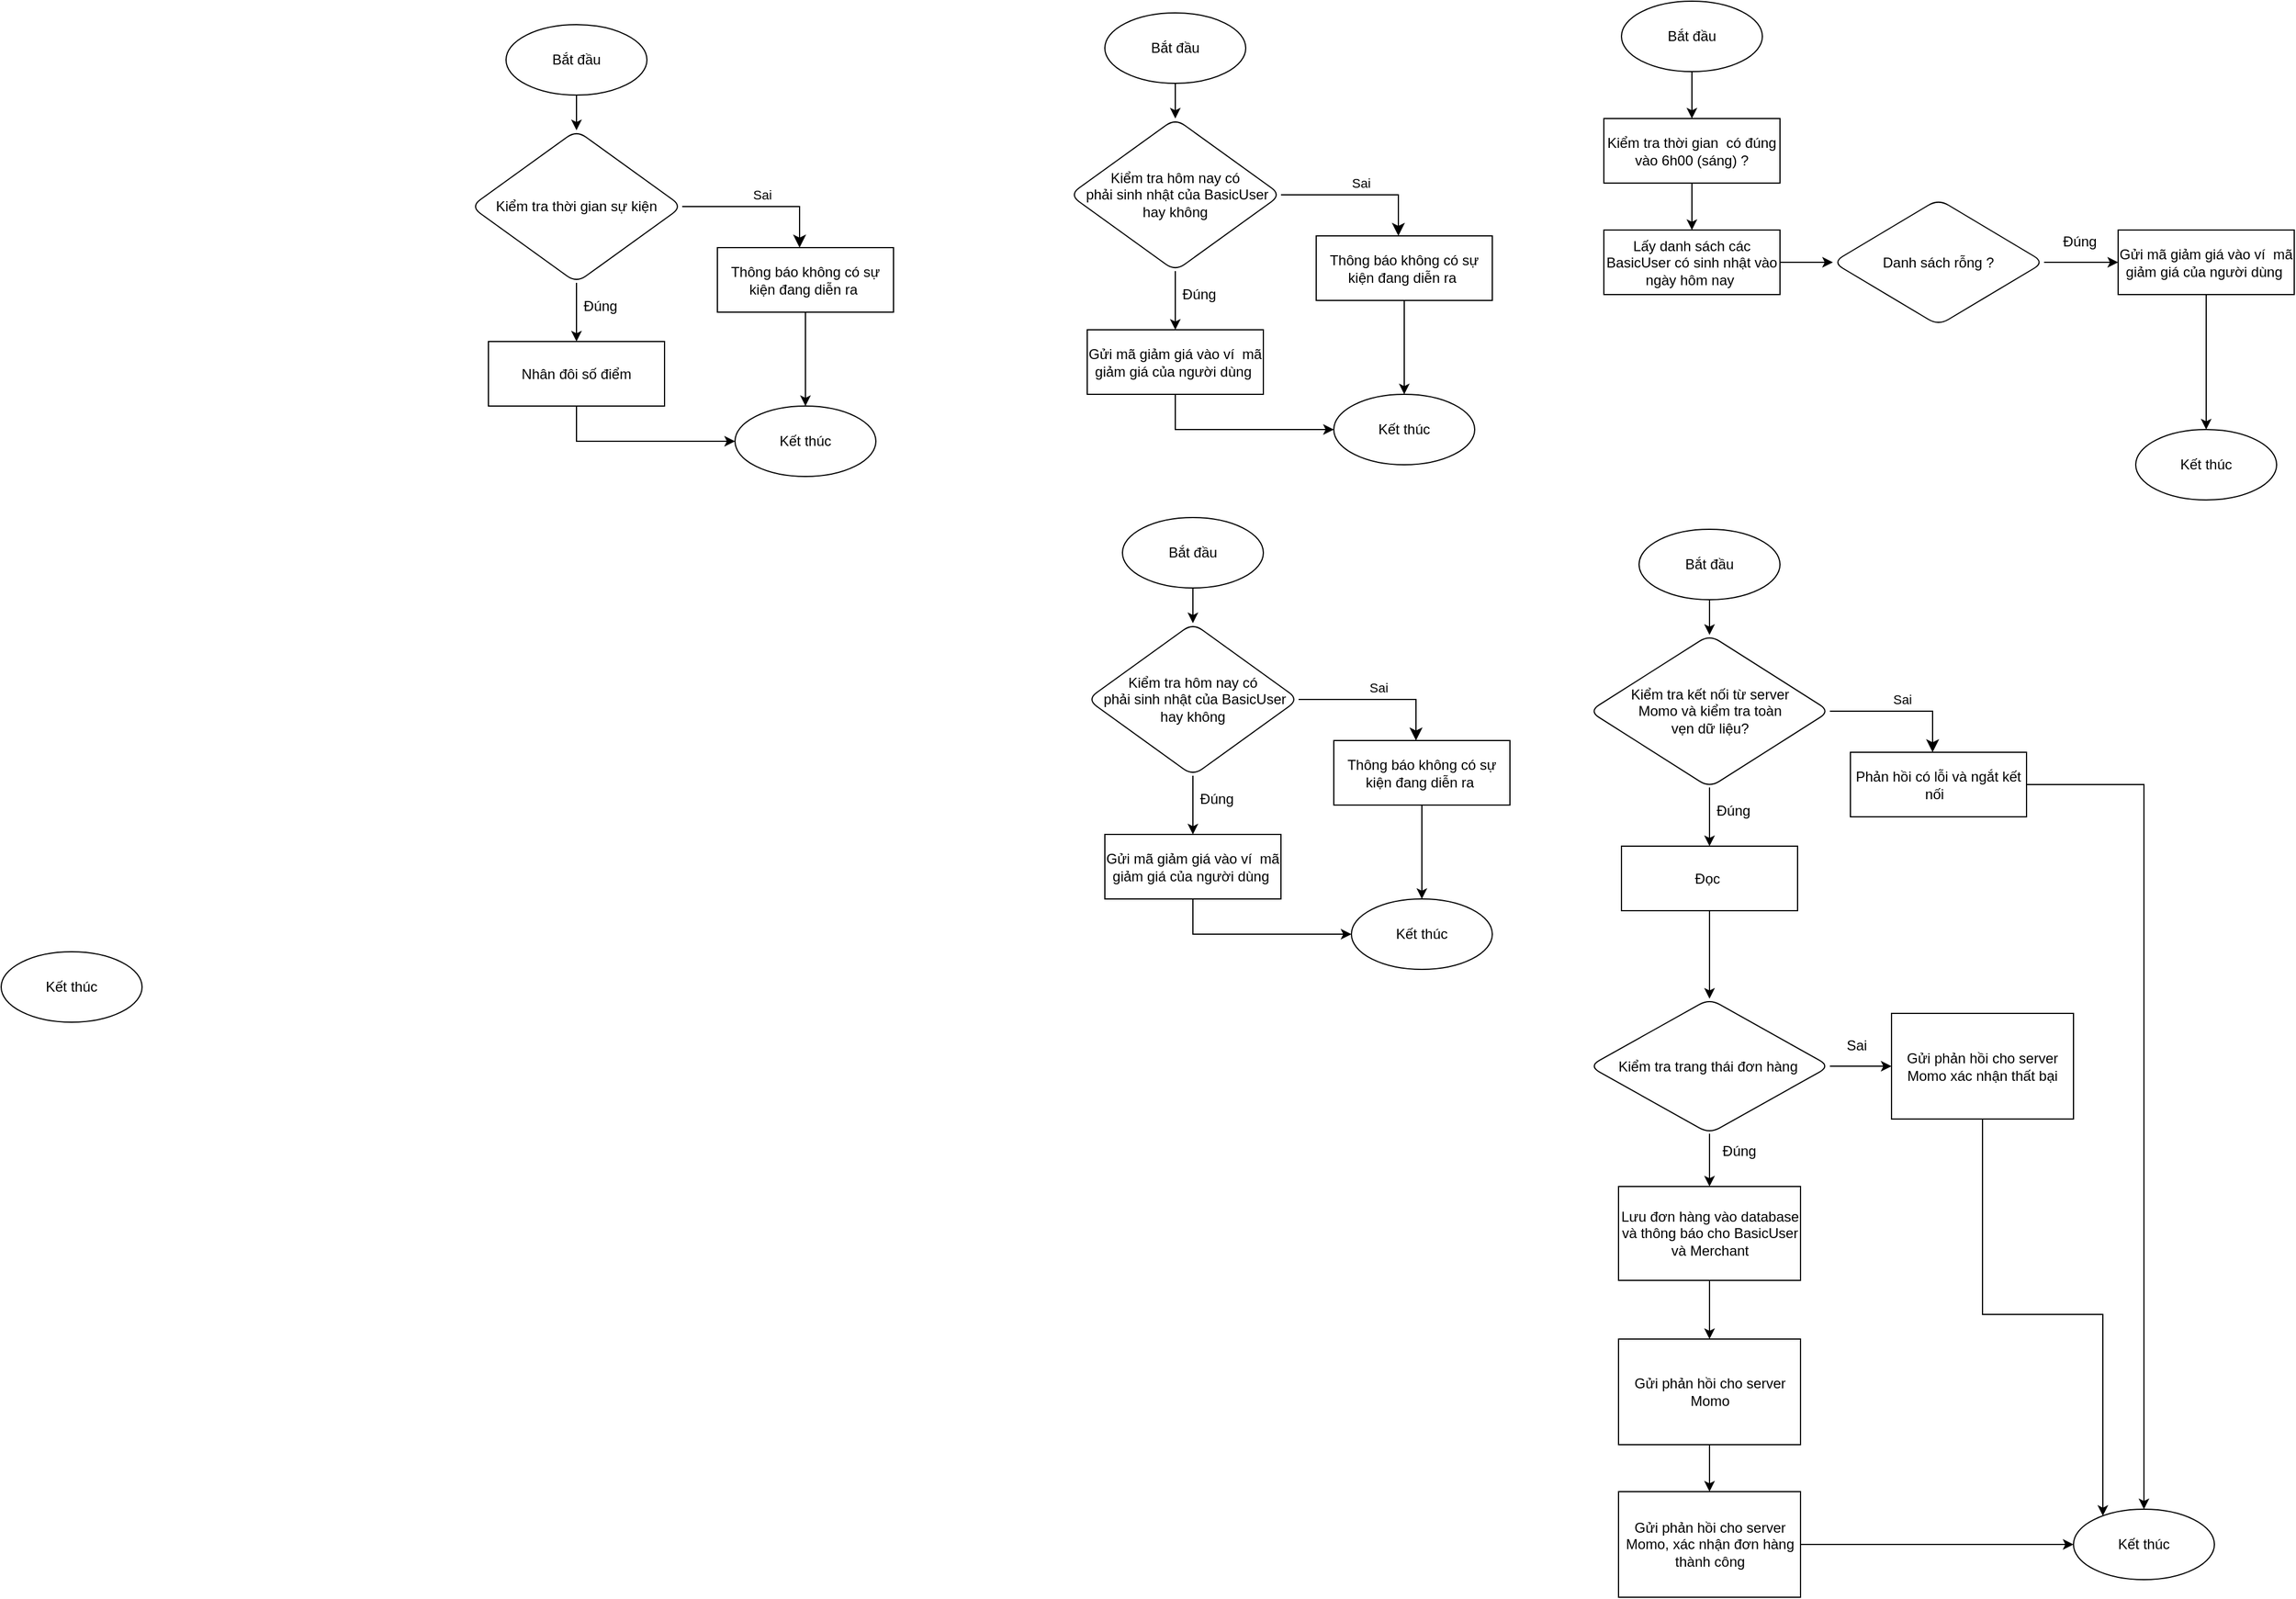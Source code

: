 <mxfile version="15.8.8" type="github">
  <diagram id="C5RBs43oDa-KdzZeNtuy" name="Page-1">
    <mxGraphModel dx="1021" dy="1698" grid="1" gridSize="10" guides="1" tooltips="1" connect="1" arrows="1" fold="1" page="1" pageScale="1" pageWidth="827" pageHeight="1169" math="0" shadow="0">
      <root>
        <mxCell id="WIyWlLk6GJQsqaUBKTNV-0" />
        <mxCell id="WIyWlLk6GJQsqaUBKTNV-1" parent="WIyWlLk6GJQsqaUBKTNV-0" />
        <mxCell id="OwRMZqoqTo7RuuSNm70h-23" value="Kết thúc" style="ellipse;whiteSpace=wrap;html=1;rounded=1;shadow=0;strokeWidth=1;glass=0;" vertex="1" parent="WIyWlLk6GJQsqaUBKTNV-1">
          <mxGeometry x="160" y="800" width="120" height="60" as="geometry" />
        </mxCell>
        <mxCell id="OwRMZqoqTo7RuuSNm70h-27" value="Sai" style="edgeStyle=orthogonalEdgeStyle;rounded=0;html=1;jettySize=auto;orthogonalLoop=1;fontSize=11;endArrow=classic;endFill=1;endSize=8;strokeWidth=1;shadow=0;labelBackgroundColor=none;" edge="1" parent="WIyWlLk6GJQsqaUBKTNV-1" source="OwRMZqoqTo7RuuSNm70h-37" target="OwRMZqoqTo7RuuSNm70h-30">
          <mxGeometry y="10" relative="1" as="geometry">
            <mxPoint as="offset" />
            <mxPoint x="740" y="165" as="sourcePoint" />
            <Array as="points">
              <mxPoint x="840" y="165" />
            </Array>
          </mxGeometry>
        </mxCell>
        <mxCell id="OwRMZqoqTo7RuuSNm70h-28" value="" style="edgeStyle=orthogonalEdgeStyle;rounded=0;orthogonalLoop=1;jettySize=auto;html=1;endArrow=classic;endFill=1;entryX=0.5;entryY=0;entryDx=0;entryDy=0;exitX=0.5;exitY=1;exitDx=0;exitDy=0;" edge="1" parent="WIyWlLk6GJQsqaUBKTNV-1" source="OwRMZqoqTo7RuuSNm70h-37" target="OwRMZqoqTo7RuuSNm70h-35">
          <mxGeometry relative="1" as="geometry">
            <mxPoint x="650" y="240" as="sourcePoint" />
            <mxPoint x="650" y="365" as="targetPoint" />
          </mxGeometry>
        </mxCell>
        <mxCell id="OwRMZqoqTo7RuuSNm70h-29" value="" style="edgeStyle=orthogonalEdgeStyle;rounded=0;orthogonalLoop=1;jettySize=auto;html=1;endArrow=classic;endFill=1;" edge="1" parent="WIyWlLk6GJQsqaUBKTNV-1" source="OwRMZqoqTo7RuuSNm70h-30" target="OwRMZqoqTo7RuuSNm70h-33">
          <mxGeometry relative="1" as="geometry" />
        </mxCell>
        <mxCell id="OwRMZqoqTo7RuuSNm70h-30" value="Thông báo không có sự kiện đang diễn ra&amp;nbsp;" style="rounded=0;whiteSpace=wrap;html=1;" vertex="1" parent="WIyWlLk6GJQsqaUBKTNV-1">
          <mxGeometry x="770" y="200" width="150" height="55" as="geometry" />
        </mxCell>
        <mxCell id="OwRMZqoqTo7RuuSNm70h-31" value="" style="edgeStyle=orthogonalEdgeStyle;rounded=0;orthogonalLoop=1;jettySize=auto;html=1;endArrow=classic;endFill=1;" edge="1" parent="WIyWlLk6GJQsqaUBKTNV-1" source="OwRMZqoqTo7RuuSNm70h-32" target="OwRMZqoqTo7RuuSNm70h-37">
          <mxGeometry relative="1" as="geometry">
            <mxPoint x="650" y="90" as="targetPoint" />
          </mxGeometry>
        </mxCell>
        <mxCell id="OwRMZqoqTo7RuuSNm70h-32" value="Bắt đầu" style="ellipse;whiteSpace=wrap;html=1;rounded=1;shadow=0;strokeWidth=1;glass=0;" vertex="1" parent="WIyWlLk6GJQsqaUBKTNV-1">
          <mxGeometry x="590" y="10" width="120" height="60" as="geometry" />
        </mxCell>
        <mxCell id="OwRMZqoqTo7RuuSNm70h-33" value="Kết thúc" style="ellipse;whiteSpace=wrap;html=1;rounded=1;shadow=0;strokeWidth=1;glass=0;" vertex="1" parent="WIyWlLk6GJQsqaUBKTNV-1">
          <mxGeometry x="785" y="335" width="120" height="60" as="geometry" />
        </mxCell>
        <mxCell id="OwRMZqoqTo7RuuSNm70h-52" style="edgeStyle=orthogonalEdgeStyle;rounded=0;orthogonalLoop=1;jettySize=auto;html=1;exitX=0.5;exitY=1;exitDx=0;exitDy=0;entryX=0;entryY=0.5;entryDx=0;entryDy=0;" edge="1" parent="WIyWlLk6GJQsqaUBKTNV-1" source="OwRMZqoqTo7RuuSNm70h-35" target="OwRMZqoqTo7RuuSNm70h-33">
          <mxGeometry relative="1" as="geometry" />
        </mxCell>
        <mxCell id="OwRMZqoqTo7RuuSNm70h-35" value="Nhân đôi số điểm" style="rounded=0;whiteSpace=wrap;html=1;" vertex="1" parent="WIyWlLk6GJQsqaUBKTNV-1">
          <mxGeometry x="575" y="280" width="150" height="55" as="geometry" />
        </mxCell>
        <mxCell id="OwRMZqoqTo7RuuSNm70h-36" value="Đúng" style="text;html=1;align=center;verticalAlign=middle;resizable=0;points=[];autosize=1;strokeColor=none;fillColor=none;" vertex="1" parent="WIyWlLk6GJQsqaUBKTNV-1">
          <mxGeometry x="650" y="240" width="40" height="20" as="geometry" />
        </mxCell>
        <mxCell id="OwRMZqoqTo7RuuSNm70h-37" value="Kiểm tra thời gian sự kiện" style="rhombus;whiteSpace=wrap;html=1;rounded=1;shadow=0;strokeWidth=1;glass=0;" vertex="1" parent="WIyWlLk6GJQsqaUBKTNV-1">
          <mxGeometry x="560" y="100" width="180" height="130" as="geometry" />
        </mxCell>
        <mxCell id="OwRMZqoqTo7RuuSNm70h-53" value="Sai" style="edgeStyle=orthogonalEdgeStyle;rounded=0;html=1;jettySize=auto;orthogonalLoop=1;fontSize=11;endArrow=classic;endFill=1;endSize=8;strokeWidth=1;shadow=0;labelBackgroundColor=none;" edge="1" parent="WIyWlLk6GJQsqaUBKTNV-1" source="OwRMZqoqTo7RuuSNm70h-63" target="OwRMZqoqTo7RuuSNm70h-56">
          <mxGeometry y="10" relative="1" as="geometry">
            <mxPoint as="offset" />
            <mxPoint x="1250" y="155" as="sourcePoint" />
            <Array as="points">
              <mxPoint x="1350" y="155" />
            </Array>
          </mxGeometry>
        </mxCell>
        <mxCell id="OwRMZqoqTo7RuuSNm70h-54" value="" style="edgeStyle=orthogonalEdgeStyle;rounded=0;orthogonalLoop=1;jettySize=auto;html=1;endArrow=classic;endFill=1;entryX=0.5;entryY=0;entryDx=0;entryDy=0;exitX=0.5;exitY=1;exitDx=0;exitDy=0;" edge="1" parent="WIyWlLk6GJQsqaUBKTNV-1" source="OwRMZqoqTo7RuuSNm70h-63" target="OwRMZqoqTo7RuuSNm70h-61">
          <mxGeometry relative="1" as="geometry">
            <mxPoint x="1160" y="230" as="sourcePoint" />
            <mxPoint x="1160" y="355" as="targetPoint" />
          </mxGeometry>
        </mxCell>
        <mxCell id="OwRMZqoqTo7RuuSNm70h-55" value="" style="edgeStyle=orthogonalEdgeStyle;rounded=0;orthogonalLoop=1;jettySize=auto;html=1;endArrow=classic;endFill=1;" edge="1" parent="WIyWlLk6GJQsqaUBKTNV-1" source="OwRMZqoqTo7RuuSNm70h-56" target="OwRMZqoqTo7RuuSNm70h-59">
          <mxGeometry relative="1" as="geometry" />
        </mxCell>
        <mxCell id="OwRMZqoqTo7RuuSNm70h-56" value="Thông báo không có sự kiện đang diễn ra&amp;nbsp;" style="rounded=0;whiteSpace=wrap;html=1;" vertex="1" parent="WIyWlLk6GJQsqaUBKTNV-1">
          <mxGeometry x="1280" y="190" width="150" height="55" as="geometry" />
        </mxCell>
        <mxCell id="OwRMZqoqTo7RuuSNm70h-57" value="" style="edgeStyle=orthogonalEdgeStyle;rounded=0;orthogonalLoop=1;jettySize=auto;html=1;endArrow=classic;endFill=1;" edge="1" parent="WIyWlLk6GJQsqaUBKTNV-1" source="OwRMZqoqTo7RuuSNm70h-58" target="OwRMZqoqTo7RuuSNm70h-63">
          <mxGeometry relative="1" as="geometry">
            <mxPoint x="1160" y="80" as="targetPoint" />
          </mxGeometry>
        </mxCell>
        <mxCell id="OwRMZqoqTo7RuuSNm70h-58" value="Bắt đầu" style="ellipse;whiteSpace=wrap;html=1;rounded=1;shadow=0;strokeWidth=1;glass=0;" vertex="1" parent="WIyWlLk6GJQsqaUBKTNV-1">
          <mxGeometry x="1100" width="120" height="60" as="geometry" />
        </mxCell>
        <mxCell id="OwRMZqoqTo7RuuSNm70h-59" value="Kết thúc" style="ellipse;whiteSpace=wrap;html=1;rounded=1;shadow=0;strokeWidth=1;glass=0;" vertex="1" parent="WIyWlLk6GJQsqaUBKTNV-1">
          <mxGeometry x="1295" y="325" width="120" height="60" as="geometry" />
        </mxCell>
        <mxCell id="OwRMZqoqTo7RuuSNm70h-60" style="edgeStyle=orthogonalEdgeStyle;rounded=0;orthogonalLoop=1;jettySize=auto;html=1;exitX=0.5;exitY=1;exitDx=0;exitDy=0;entryX=0;entryY=0.5;entryDx=0;entryDy=0;" edge="1" parent="WIyWlLk6GJQsqaUBKTNV-1" source="OwRMZqoqTo7RuuSNm70h-61" target="OwRMZqoqTo7RuuSNm70h-59">
          <mxGeometry relative="1" as="geometry" />
        </mxCell>
        <mxCell id="OwRMZqoqTo7RuuSNm70h-61" value="Gửi mã giảm giá vào ví&amp;nbsp; mã giảm giá của người dùng&amp;nbsp;" style="rounded=0;whiteSpace=wrap;html=1;" vertex="1" parent="WIyWlLk6GJQsqaUBKTNV-1">
          <mxGeometry x="1085" y="270" width="150" height="55" as="geometry" />
        </mxCell>
        <mxCell id="OwRMZqoqTo7RuuSNm70h-62" value="Đúng" style="text;html=1;align=center;verticalAlign=middle;resizable=0;points=[];autosize=1;strokeColor=none;fillColor=none;" vertex="1" parent="WIyWlLk6GJQsqaUBKTNV-1">
          <mxGeometry x="1160" y="230" width="40" height="20" as="geometry" />
        </mxCell>
        <mxCell id="OwRMZqoqTo7RuuSNm70h-63" value="Kiểm tra hôm nay có&lt;br&gt;&amp;nbsp;phải sinh nhật của BasicUser hay không" style="rhombus;whiteSpace=wrap;html=1;rounded=1;shadow=0;strokeWidth=1;glass=0;" vertex="1" parent="WIyWlLk6GJQsqaUBKTNV-1">
          <mxGeometry x="1070" y="90" width="180" height="130" as="geometry" />
        </mxCell>
        <mxCell id="OwRMZqoqTo7RuuSNm70h-76" value="" style="edgeStyle=orthogonalEdgeStyle;rounded=0;orthogonalLoop=1;jettySize=auto;html=1;" edge="1" parent="WIyWlLk6GJQsqaUBKTNV-1" source="OwRMZqoqTo7RuuSNm70h-69" target="OwRMZqoqTo7RuuSNm70h-75">
          <mxGeometry relative="1" as="geometry" />
        </mxCell>
        <mxCell id="OwRMZqoqTo7RuuSNm70h-69" value="Bắt đầu" style="ellipse;whiteSpace=wrap;html=1;rounded=1;shadow=0;strokeWidth=1;glass=0;" vertex="1" parent="WIyWlLk6GJQsqaUBKTNV-1">
          <mxGeometry x="1540" y="-10" width="120" height="60" as="geometry" />
        </mxCell>
        <mxCell id="OwRMZqoqTo7RuuSNm70h-70" value="Kết thúc" style="ellipse;whiteSpace=wrap;html=1;rounded=1;shadow=0;strokeWidth=1;glass=0;" vertex="1" parent="WIyWlLk6GJQsqaUBKTNV-1">
          <mxGeometry x="1978" y="355" width="120" height="60" as="geometry" />
        </mxCell>
        <mxCell id="OwRMZqoqTo7RuuSNm70h-85" value="" style="edgeStyle=orthogonalEdgeStyle;rounded=0;orthogonalLoop=1;jettySize=auto;html=1;" edge="1" parent="WIyWlLk6GJQsqaUBKTNV-1" source="OwRMZqoqTo7RuuSNm70h-72" target="OwRMZqoqTo7RuuSNm70h-70">
          <mxGeometry relative="1" as="geometry" />
        </mxCell>
        <mxCell id="OwRMZqoqTo7RuuSNm70h-72" value="Gửi mã giảm giá vào ví&amp;nbsp; mã giảm giá của người dùng&amp;nbsp;" style="rounded=0;whiteSpace=wrap;html=1;" vertex="1" parent="WIyWlLk6GJQsqaUBKTNV-1">
          <mxGeometry x="1963" y="185" width="150" height="55" as="geometry" />
        </mxCell>
        <mxCell id="OwRMZqoqTo7RuuSNm70h-73" value="Đúng" style="text;html=1;align=center;verticalAlign=middle;resizable=0;points=[];autosize=1;strokeColor=none;fillColor=none;" vertex="1" parent="WIyWlLk6GJQsqaUBKTNV-1">
          <mxGeometry x="1910" y="185" width="40" height="20" as="geometry" />
        </mxCell>
        <mxCell id="OwRMZqoqTo7RuuSNm70h-86" value="" style="edgeStyle=orthogonalEdgeStyle;rounded=0;orthogonalLoop=1;jettySize=auto;html=1;" edge="1" parent="WIyWlLk6GJQsqaUBKTNV-1" source="OwRMZqoqTo7RuuSNm70h-74" target="OwRMZqoqTo7RuuSNm70h-72">
          <mxGeometry relative="1" as="geometry" />
        </mxCell>
        <mxCell id="OwRMZqoqTo7RuuSNm70h-74" value="Danh sách rỗng ?" style="rhombus;whiteSpace=wrap;html=1;rounded=1;shadow=0;strokeWidth=1;glass=0;" vertex="1" parent="WIyWlLk6GJQsqaUBKTNV-1">
          <mxGeometry x="1720" y="158.75" width="180" height="107.5" as="geometry" />
        </mxCell>
        <mxCell id="OwRMZqoqTo7RuuSNm70h-79" value="" style="edgeStyle=orthogonalEdgeStyle;rounded=0;orthogonalLoop=1;jettySize=auto;html=1;" edge="1" parent="WIyWlLk6GJQsqaUBKTNV-1" source="OwRMZqoqTo7RuuSNm70h-75" target="OwRMZqoqTo7RuuSNm70h-78">
          <mxGeometry relative="1" as="geometry" />
        </mxCell>
        <mxCell id="OwRMZqoqTo7RuuSNm70h-75" value="Kiểm tra thời gian&amp;nbsp; có đúng vào 6h00 (sáng) ?" style="rounded=0;whiteSpace=wrap;html=1;" vertex="1" parent="WIyWlLk6GJQsqaUBKTNV-1">
          <mxGeometry x="1525" y="90" width="150" height="55" as="geometry" />
        </mxCell>
        <mxCell id="OwRMZqoqTo7RuuSNm70h-80" value="" style="edgeStyle=orthogonalEdgeStyle;rounded=0;orthogonalLoop=1;jettySize=auto;html=1;" edge="1" parent="WIyWlLk6GJQsqaUBKTNV-1" source="OwRMZqoqTo7RuuSNm70h-78" target="OwRMZqoqTo7RuuSNm70h-74">
          <mxGeometry relative="1" as="geometry" />
        </mxCell>
        <mxCell id="OwRMZqoqTo7RuuSNm70h-78" value="Lấy danh sách các BasicUser có sinh nhật vào ngày hôm nay&amp;nbsp;" style="rounded=0;whiteSpace=wrap;html=1;" vertex="1" parent="WIyWlLk6GJQsqaUBKTNV-1">
          <mxGeometry x="1525" y="185" width="150" height="55" as="geometry" />
        </mxCell>
        <mxCell id="OwRMZqoqTo7RuuSNm70h-87" value="Sai" style="edgeStyle=orthogonalEdgeStyle;rounded=0;html=1;jettySize=auto;orthogonalLoop=1;fontSize=11;endArrow=classic;endFill=1;endSize=8;strokeWidth=1;shadow=0;labelBackgroundColor=none;" edge="1" parent="WIyWlLk6GJQsqaUBKTNV-1" source="OwRMZqoqTo7RuuSNm70h-97" target="OwRMZqoqTo7RuuSNm70h-90">
          <mxGeometry y="10" relative="1" as="geometry">
            <mxPoint as="offset" />
            <mxPoint x="1265" y="585" as="sourcePoint" />
            <Array as="points">
              <mxPoint x="1365" y="585" />
            </Array>
          </mxGeometry>
        </mxCell>
        <mxCell id="OwRMZqoqTo7RuuSNm70h-88" value="" style="edgeStyle=orthogonalEdgeStyle;rounded=0;orthogonalLoop=1;jettySize=auto;html=1;endArrow=classic;endFill=1;entryX=0.5;entryY=0;entryDx=0;entryDy=0;exitX=0.5;exitY=1;exitDx=0;exitDy=0;" edge="1" parent="WIyWlLk6GJQsqaUBKTNV-1" source="OwRMZqoqTo7RuuSNm70h-97" target="OwRMZqoqTo7RuuSNm70h-95">
          <mxGeometry relative="1" as="geometry">
            <mxPoint x="1175" y="660" as="sourcePoint" />
            <mxPoint x="1175" y="785" as="targetPoint" />
          </mxGeometry>
        </mxCell>
        <mxCell id="OwRMZqoqTo7RuuSNm70h-89" value="" style="edgeStyle=orthogonalEdgeStyle;rounded=0;orthogonalLoop=1;jettySize=auto;html=1;endArrow=classic;endFill=1;" edge="1" parent="WIyWlLk6GJQsqaUBKTNV-1" source="OwRMZqoqTo7RuuSNm70h-90" target="OwRMZqoqTo7RuuSNm70h-93">
          <mxGeometry relative="1" as="geometry" />
        </mxCell>
        <mxCell id="OwRMZqoqTo7RuuSNm70h-90" value="Thông báo không có sự kiện đang diễn ra&amp;nbsp;" style="rounded=0;whiteSpace=wrap;html=1;" vertex="1" parent="WIyWlLk6GJQsqaUBKTNV-1">
          <mxGeometry x="1295" y="620" width="150" height="55" as="geometry" />
        </mxCell>
        <mxCell id="OwRMZqoqTo7RuuSNm70h-91" value="" style="edgeStyle=orthogonalEdgeStyle;rounded=0;orthogonalLoop=1;jettySize=auto;html=1;endArrow=classic;endFill=1;" edge="1" parent="WIyWlLk6GJQsqaUBKTNV-1" source="OwRMZqoqTo7RuuSNm70h-92" target="OwRMZqoqTo7RuuSNm70h-97">
          <mxGeometry relative="1" as="geometry">
            <mxPoint x="1175" y="510" as="targetPoint" />
          </mxGeometry>
        </mxCell>
        <mxCell id="OwRMZqoqTo7RuuSNm70h-92" value="Bắt đầu" style="ellipse;whiteSpace=wrap;html=1;rounded=1;shadow=0;strokeWidth=1;glass=0;" vertex="1" parent="WIyWlLk6GJQsqaUBKTNV-1">
          <mxGeometry x="1115" y="430" width="120" height="60" as="geometry" />
        </mxCell>
        <mxCell id="OwRMZqoqTo7RuuSNm70h-93" value="Kết thúc" style="ellipse;whiteSpace=wrap;html=1;rounded=1;shadow=0;strokeWidth=1;glass=0;" vertex="1" parent="WIyWlLk6GJQsqaUBKTNV-1">
          <mxGeometry x="1310" y="755" width="120" height="60" as="geometry" />
        </mxCell>
        <mxCell id="OwRMZqoqTo7RuuSNm70h-94" style="edgeStyle=orthogonalEdgeStyle;rounded=0;orthogonalLoop=1;jettySize=auto;html=1;exitX=0.5;exitY=1;exitDx=0;exitDy=0;entryX=0;entryY=0.5;entryDx=0;entryDy=0;" edge="1" parent="WIyWlLk6GJQsqaUBKTNV-1" source="OwRMZqoqTo7RuuSNm70h-95" target="OwRMZqoqTo7RuuSNm70h-93">
          <mxGeometry relative="1" as="geometry" />
        </mxCell>
        <mxCell id="OwRMZqoqTo7RuuSNm70h-95" value="Gửi mã giảm giá vào ví&amp;nbsp; mã giảm giá của người dùng&amp;nbsp;" style="rounded=0;whiteSpace=wrap;html=1;" vertex="1" parent="WIyWlLk6GJQsqaUBKTNV-1">
          <mxGeometry x="1100" y="700" width="150" height="55" as="geometry" />
        </mxCell>
        <mxCell id="OwRMZqoqTo7RuuSNm70h-96" value="Đúng" style="text;html=1;align=center;verticalAlign=middle;resizable=0;points=[];autosize=1;strokeColor=none;fillColor=none;" vertex="1" parent="WIyWlLk6GJQsqaUBKTNV-1">
          <mxGeometry x="1175" y="660" width="40" height="20" as="geometry" />
        </mxCell>
        <mxCell id="OwRMZqoqTo7RuuSNm70h-97" value="Kiểm tra hôm nay có&lt;br&gt;&amp;nbsp;phải sinh nhật của BasicUser hay không" style="rhombus;whiteSpace=wrap;html=1;rounded=1;shadow=0;strokeWidth=1;glass=0;" vertex="1" parent="WIyWlLk6GJQsqaUBKTNV-1">
          <mxGeometry x="1085" y="520" width="180" height="130" as="geometry" />
        </mxCell>
        <mxCell id="OwRMZqoqTo7RuuSNm70h-98" value="Sai" style="edgeStyle=orthogonalEdgeStyle;rounded=0;html=1;jettySize=auto;orthogonalLoop=1;fontSize=11;endArrow=classic;endFill=1;endSize=8;strokeWidth=1;shadow=0;labelBackgroundColor=none;" edge="1" parent="WIyWlLk6GJQsqaUBKTNV-1" source="OwRMZqoqTo7RuuSNm70h-108" target="OwRMZqoqTo7RuuSNm70h-101">
          <mxGeometry y="10" relative="1" as="geometry">
            <mxPoint as="offset" />
            <mxPoint x="1705" y="595" as="sourcePoint" />
            <Array as="points">
              <mxPoint x="1805" y="595" />
            </Array>
          </mxGeometry>
        </mxCell>
        <mxCell id="OwRMZqoqTo7RuuSNm70h-99" value="" style="edgeStyle=orthogonalEdgeStyle;rounded=0;orthogonalLoop=1;jettySize=auto;html=1;endArrow=classic;endFill=1;entryX=0.5;entryY=0;entryDx=0;entryDy=0;exitX=0.5;exitY=1;exitDx=0;exitDy=0;" edge="1" parent="WIyWlLk6GJQsqaUBKTNV-1" source="OwRMZqoqTo7RuuSNm70h-108" target="OwRMZqoqTo7RuuSNm70h-106">
          <mxGeometry relative="1" as="geometry">
            <mxPoint x="1615" y="670" as="sourcePoint" />
            <mxPoint x="1615" y="795" as="targetPoint" />
          </mxGeometry>
        </mxCell>
        <mxCell id="OwRMZqoqTo7RuuSNm70h-100" value="" style="edgeStyle=orthogonalEdgeStyle;rounded=0;orthogonalLoop=1;jettySize=auto;html=1;endArrow=classic;endFill=1;" edge="1" parent="WIyWlLk6GJQsqaUBKTNV-1" source="OwRMZqoqTo7RuuSNm70h-101" target="OwRMZqoqTo7RuuSNm70h-104">
          <mxGeometry relative="1" as="geometry" />
        </mxCell>
        <mxCell id="OwRMZqoqTo7RuuSNm70h-101" value="Phản hồi có lỗi và ngắt kết nối&amp;nbsp;&amp;nbsp;" style="rounded=0;whiteSpace=wrap;html=1;" vertex="1" parent="WIyWlLk6GJQsqaUBKTNV-1">
          <mxGeometry x="1735" y="630" width="150" height="55" as="geometry" />
        </mxCell>
        <mxCell id="OwRMZqoqTo7RuuSNm70h-102" value="" style="edgeStyle=orthogonalEdgeStyle;rounded=0;orthogonalLoop=1;jettySize=auto;html=1;endArrow=classic;endFill=1;" edge="1" parent="WIyWlLk6GJQsqaUBKTNV-1" source="OwRMZqoqTo7RuuSNm70h-103" target="OwRMZqoqTo7RuuSNm70h-108">
          <mxGeometry relative="1" as="geometry">
            <mxPoint x="1615" y="520" as="targetPoint" />
          </mxGeometry>
        </mxCell>
        <mxCell id="OwRMZqoqTo7RuuSNm70h-103" value="Bắt đầu" style="ellipse;whiteSpace=wrap;html=1;rounded=1;shadow=0;strokeWidth=1;glass=0;" vertex="1" parent="WIyWlLk6GJQsqaUBKTNV-1">
          <mxGeometry x="1555" y="440" width="120" height="60" as="geometry" />
        </mxCell>
        <mxCell id="OwRMZqoqTo7RuuSNm70h-104" value="Kết thúc" style="ellipse;whiteSpace=wrap;html=1;rounded=1;shadow=0;strokeWidth=1;glass=0;" vertex="1" parent="WIyWlLk6GJQsqaUBKTNV-1">
          <mxGeometry x="1925" y="1275" width="120" height="60" as="geometry" />
        </mxCell>
        <mxCell id="OwRMZqoqTo7RuuSNm70h-114" value="" style="edgeStyle=orthogonalEdgeStyle;rounded=0;orthogonalLoop=1;jettySize=auto;html=1;" edge="1" parent="WIyWlLk6GJQsqaUBKTNV-1" source="OwRMZqoqTo7RuuSNm70h-106" target="OwRMZqoqTo7RuuSNm70h-113">
          <mxGeometry relative="1" as="geometry" />
        </mxCell>
        <mxCell id="OwRMZqoqTo7RuuSNm70h-106" value="Đọc&amp;nbsp;" style="rounded=0;whiteSpace=wrap;html=1;" vertex="1" parent="WIyWlLk6GJQsqaUBKTNV-1">
          <mxGeometry x="1540" y="710" width="150" height="55" as="geometry" />
        </mxCell>
        <mxCell id="OwRMZqoqTo7RuuSNm70h-107" value="Đúng" style="text;html=1;align=center;verticalAlign=middle;resizable=0;points=[];autosize=1;strokeColor=none;fillColor=none;" vertex="1" parent="WIyWlLk6GJQsqaUBKTNV-1">
          <mxGeometry x="1615" y="670" width="40" height="20" as="geometry" />
        </mxCell>
        <mxCell id="OwRMZqoqTo7RuuSNm70h-108" value="Kiểm tra kết nối từ server &lt;br&gt;Momo và kiểm tra toàn &lt;br&gt;vẹn dữ liệu?" style="rhombus;whiteSpace=wrap;html=1;rounded=1;shadow=0;strokeWidth=1;glass=0;" vertex="1" parent="WIyWlLk6GJQsqaUBKTNV-1">
          <mxGeometry x="1512.5" y="530" width="205" height="130" as="geometry" />
        </mxCell>
        <mxCell id="OwRMZqoqTo7RuuSNm70h-118" value="" style="edgeStyle=orthogonalEdgeStyle;rounded=0;orthogonalLoop=1;jettySize=auto;html=1;" edge="1" parent="WIyWlLk6GJQsqaUBKTNV-1" source="OwRMZqoqTo7RuuSNm70h-113" target="OwRMZqoqTo7RuuSNm70h-117">
          <mxGeometry relative="1" as="geometry" />
        </mxCell>
        <mxCell id="OwRMZqoqTo7RuuSNm70h-130" value="" style="edgeStyle=orthogonalEdgeStyle;rounded=0;orthogonalLoop=1;jettySize=auto;html=1;" edge="1" parent="WIyWlLk6GJQsqaUBKTNV-1" source="OwRMZqoqTo7RuuSNm70h-113" target="OwRMZqoqTo7RuuSNm70h-127">
          <mxGeometry relative="1" as="geometry" />
        </mxCell>
        <mxCell id="OwRMZqoqTo7RuuSNm70h-113" value="Kiểm tra trang thái đơn hàng&amp;nbsp;" style="rhombus;whiteSpace=wrap;html=1;rounded=1;shadow=0;strokeWidth=1;glass=0;" vertex="1" parent="WIyWlLk6GJQsqaUBKTNV-1">
          <mxGeometry x="1512.5" y="840" width="205" height="115" as="geometry" />
        </mxCell>
        <mxCell id="OwRMZqoqTo7RuuSNm70h-124" value="" style="edgeStyle=orthogonalEdgeStyle;rounded=0;orthogonalLoop=1;jettySize=auto;html=1;" edge="1" parent="WIyWlLk6GJQsqaUBKTNV-1" source="OwRMZqoqTo7RuuSNm70h-117" target="OwRMZqoqTo7RuuSNm70h-123">
          <mxGeometry relative="1" as="geometry" />
        </mxCell>
        <mxCell id="OwRMZqoqTo7RuuSNm70h-117" value="Lưu đơn hàng vào database và thông báo cho BasicUser và Merchant" style="rounded=0;whiteSpace=wrap;html=1;" vertex="1" parent="WIyWlLk6GJQsqaUBKTNV-1">
          <mxGeometry x="1537.5" y="1000" width="155" height="80" as="geometry" />
        </mxCell>
        <mxCell id="OwRMZqoqTo7RuuSNm70h-121" value="Sai" style="text;html=1;align=center;verticalAlign=middle;resizable=0;points=[];autosize=1;strokeColor=none;fillColor=none;" vertex="1" parent="WIyWlLk6GJQsqaUBKTNV-1">
          <mxGeometry x="1725" y="870" width="30" height="20" as="geometry" />
        </mxCell>
        <mxCell id="OwRMZqoqTo7RuuSNm70h-122" value="Đúng" style="text;html=1;align=center;verticalAlign=middle;resizable=0;points=[];autosize=1;strokeColor=none;fillColor=none;" vertex="1" parent="WIyWlLk6GJQsqaUBKTNV-1">
          <mxGeometry x="1620" y="960" width="40" height="20" as="geometry" />
        </mxCell>
        <mxCell id="OwRMZqoqTo7RuuSNm70h-126" value="" style="edgeStyle=orthogonalEdgeStyle;rounded=0;orthogonalLoop=1;jettySize=auto;html=1;" edge="1" parent="WIyWlLk6GJQsqaUBKTNV-1" source="OwRMZqoqTo7RuuSNm70h-123" target="OwRMZqoqTo7RuuSNm70h-125">
          <mxGeometry relative="1" as="geometry" />
        </mxCell>
        <mxCell id="OwRMZqoqTo7RuuSNm70h-123" value="Gửi phản hồi cho server Momo" style="whiteSpace=wrap;html=1;rounded=0;" vertex="1" parent="WIyWlLk6GJQsqaUBKTNV-1">
          <mxGeometry x="1537.5" y="1130" width="155" height="90" as="geometry" />
        </mxCell>
        <mxCell id="OwRMZqoqTo7RuuSNm70h-132" value="" style="edgeStyle=orthogonalEdgeStyle;rounded=0;orthogonalLoop=1;jettySize=auto;html=1;" edge="1" parent="WIyWlLk6GJQsqaUBKTNV-1" source="OwRMZqoqTo7RuuSNm70h-125" target="OwRMZqoqTo7RuuSNm70h-104">
          <mxGeometry relative="1" as="geometry" />
        </mxCell>
        <mxCell id="OwRMZqoqTo7RuuSNm70h-125" value="Gửi phản hồi cho server Momo, xác nhận đơn hàng thành công" style="whiteSpace=wrap;html=1;rounded=0;" vertex="1" parent="WIyWlLk6GJQsqaUBKTNV-1">
          <mxGeometry x="1537.5" y="1260" width="155" height="90" as="geometry" />
        </mxCell>
        <mxCell id="OwRMZqoqTo7RuuSNm70h-131" value="" style="edgeStyle=orthogonalEdgeStyle;rounded=0;orthogonalLoop=1;jettySize=auto;html=1;" edge="1" parent="WIyWlLk6GJQsqaUBKTNV-1" source="OwRMZqoqTo7RuuSNm70h-127" target="OwRMZqoqTo7RuuSNm70h-104">
          <mxGeometry relative="1" as="geometry">
            <Array as="points">
              <mxPoint x="1847" y="1109" />
              <mxPoint x="1950" y="1109" />
            </Array>
          </mxGeometry>
        </mxCell>
        <mxCell id="OwRMZqoqTo7RuuSNm70h-127" value="Gửi phản hồi cho server Momo xác nhận thất bại" style="whiteSpace=wrap;html=1;rounded=0;" vertex="1" parent="WIyWlLk6GJQsqaUBKTNV-1">
          <mxGeometry x="1770" y="852.5" width="155" height="90" as="geometry" />
        </mxCell>
      </root>
    </mxGraphModel>
  </diagram>
</mxfile>
